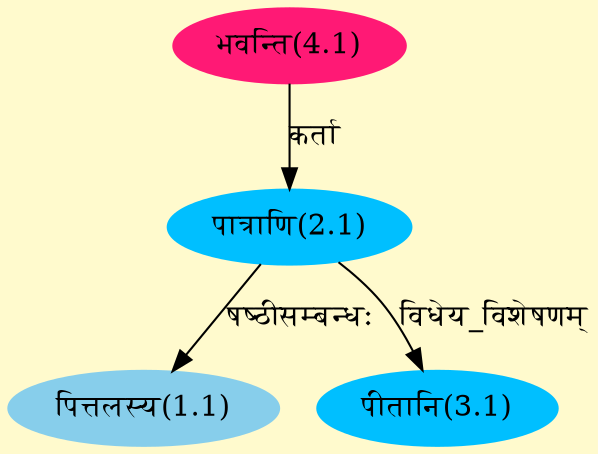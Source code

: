 digraph G{
rankdir=BT;
 compound=true;
 bgcolor="lemonchiffon1";
Node1_1 [style=filled, color="#87CEEB" label = "पित्तलस्य(1.1)"]
Node2_1 [style=filled, color="#00BFFF" label = "पात्राणि(2.1)"]
Node4_1 [style=filled, color="#FF1975" label = "भवन्ति(4.1)"]
Node3_1 [style=filled, color="#00BFFF" label = "पीतानि(3.1)"]
/* Start of Relations section */

Node1_1 -> Node2_1 [  label="षष्ठीसम्बन्धः"  dir="back" ]
Node2_1 -> Node4_1 [  label="कर्ता"  dir="back" ]
Node3_1 -> Node2_1 [  label="विधेय_विशेषणम्"  dir="back" ]
}
